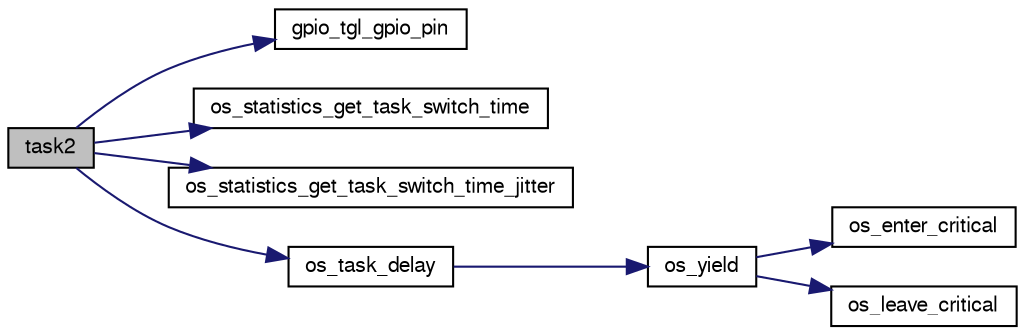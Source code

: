 digraph G
{
  edge [fontname="FreeSans",fontsize="10",labelfontname="FreeSans",labelfontsize="10"];
  node [fontname="FreeSans",fontsize="10",shape=record];
  rankdir=LR;
  Node1 [label="task2",height=0.2,width=0.4,color="black", fillcolor="grey75", style="filled" fontcolor="black"];
  Node1 -> Node2 [color="midnightblue",fontsize="10",style="solid",fontname="FreeSans"];
  Node2 [label="gpio_tgl_gpio_pin",height=0.2,width=0.4,color="black", fillcolor="white", style="filled",URL="$group__group__avr32__drivers__gpio.html#ga559c1966b17539fb6f2e6f88ceb52d0f",tooltip="Toggles a GPIO pin."];
  Node1 -> Node3 [color="midnightblue",fontsize="10",style="solid",fontname="FreeSans"];
  Node3 [label="os_statistics_get_task_switch_time",height=0.2,width=0.4,color="black", fillcolor="white", style="filled",URL="$group__group__os__public__api.html#gafddc84d046059c6db3c379e85bf19cd2",tooltip="Get the average time of the context task switching in number of cycles."];
  Node1 -> Node4 [color="midnightblue",fontsize="10",style="solid",fontname="FreeSans"];
  Node4 [label="os_statistics_get_task_switch_time_jitter",height=0.2,width=0.4,color="black", fillcolor="white", style="filled",URL="$group__group__os__public__api.html#ga9d235d61bb580b9daee8455da2e52296",tooltip="Get the jitter of the context task switching in number of cycles."];
  Node1 -> Node5 [color="midnightblue",fontsize="10",style="solid",fontname="FreeSans"];
  Node5 [label="os_task_delay",height=0.2,width=0.4,color="black", fillcolor="white", style="filled",URL="$group__group__os__public__api.html#ga0263de3d6f2a393b05cff092ef6038b3",tooltip="Block the execution of a task until a number of ticks have passed.CONFIG_OS_TICK_HZ can be used to es..."];
  Node5 -> Node6 [color="midnightblue",fontsize="10",style="solid",fontname="FreeSans"];
  Node6 [label="os_yield",height=0.2,width=0.4,color="black", fillcolor="white", style="filled",URL="$group__group__os__public__api.html#ga02d2fa79b4b720c7906a7262740db686",tooltip="Call the scheduler to switch to a new task that is ready to run. This function is useful for cooperat..."];
  Node6 -> Node7 [color="midnightblue",fontsize="10",style="solid",fontname="FreeSans"];
  Node7 [label="os_enter_critical",height=0.2,width=0.4,color="black", fillcolor="white", style="filled",URL="$group__os__port__group.html#ga8c5be06e8a791ac257e372d19a41e527",tooltip="Start of a critical code region. Preemptive context switches cannot occur when in a critical region..."];
  Node6 -> Node8 [color="midnightblue",fontsize="10",style="solid",fontname="FreeSans"];
  Node8 [label="os_leave_critical",height=0.2,width=0.4,color="black", fillcolor="white", style="filled",URL="$group__os__port__group.html#ga1ed5e871f1b9707aafedd8f97d9d6524",tooltip="Exit a critical code region. ."];
}
